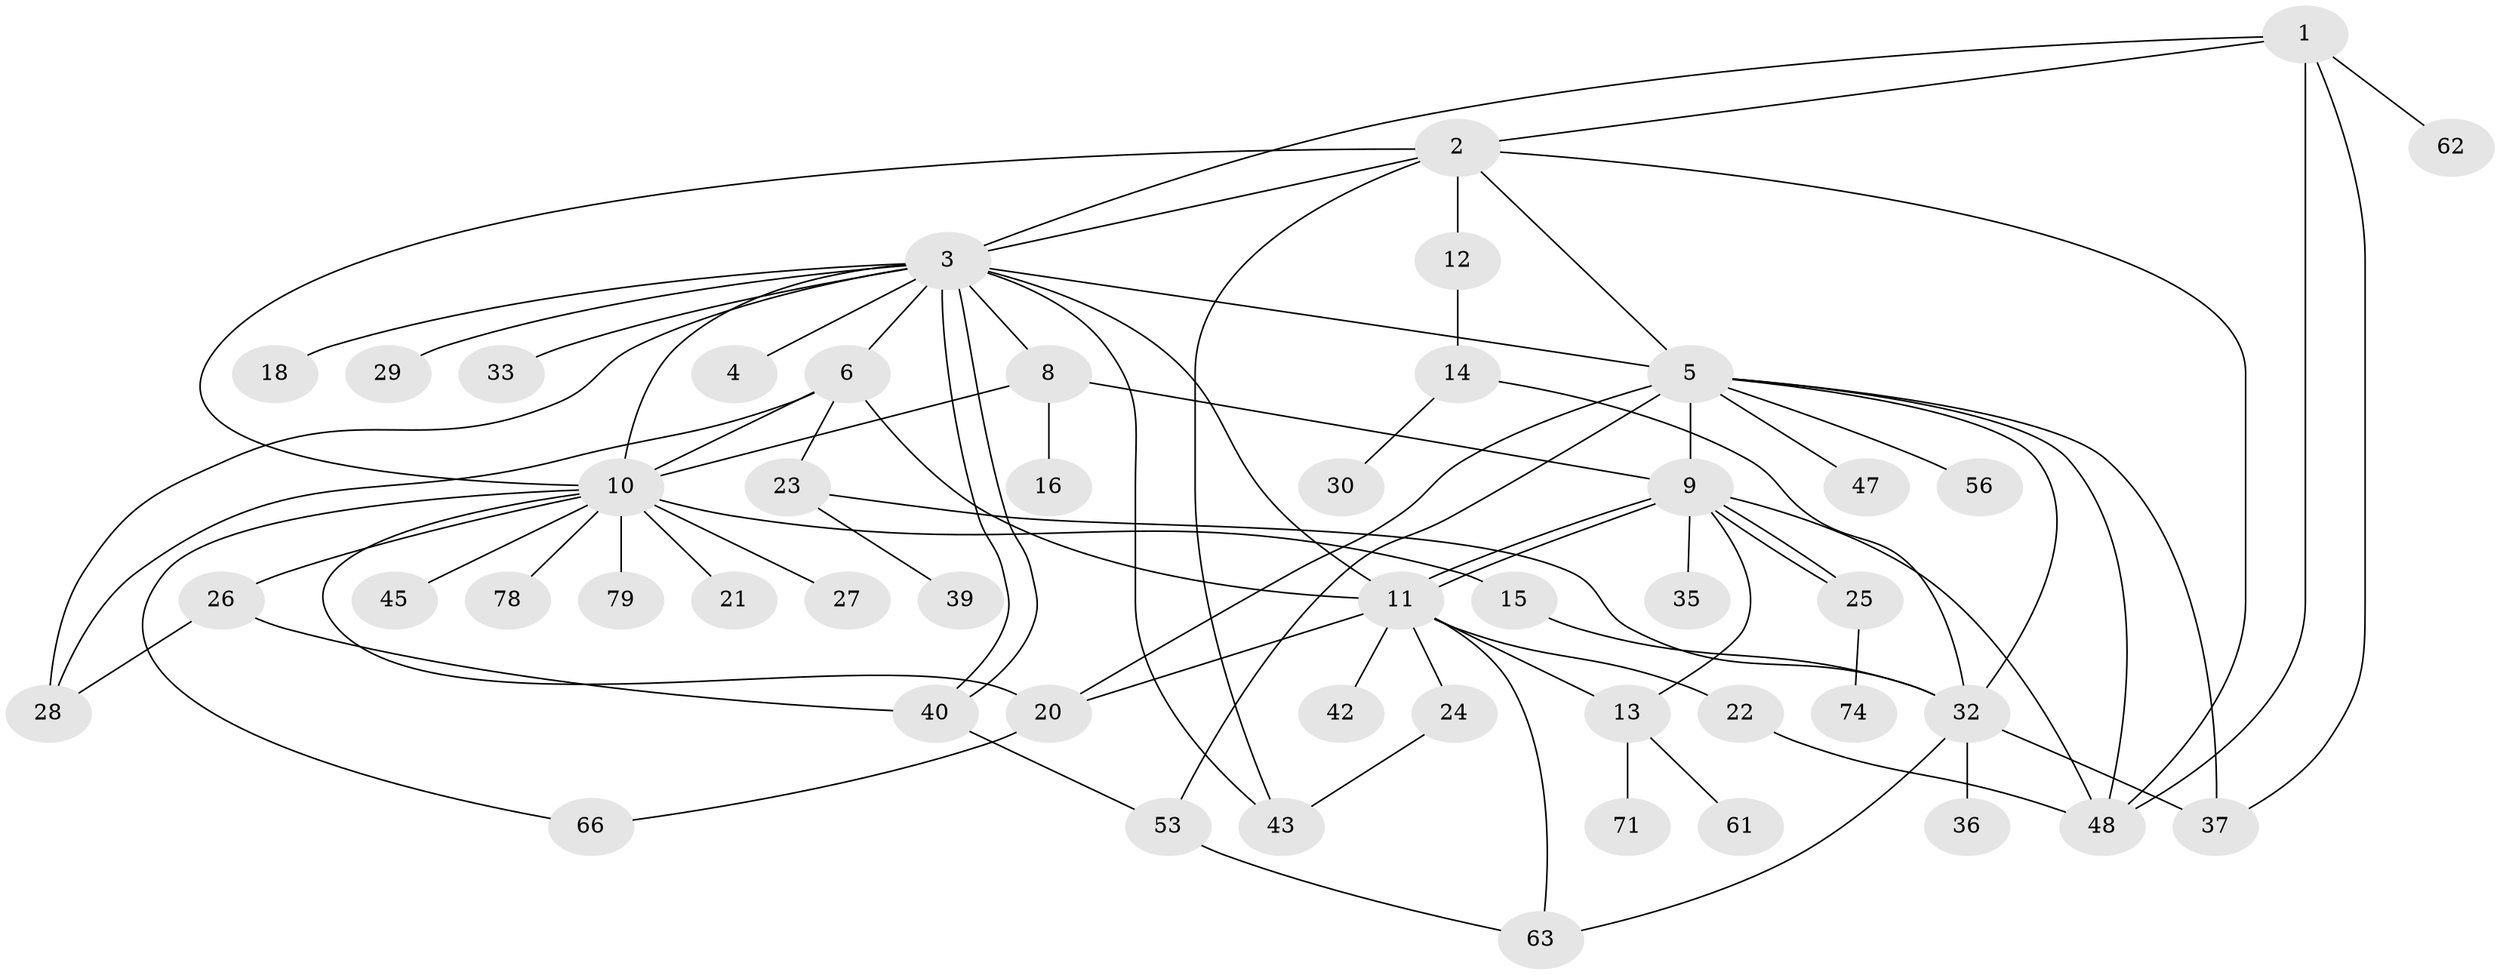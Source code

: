 // original degree distribution, {6: 0.03614457831325301, 5: 0.060240963855421686, 20: 0.012048192771084338, 1: 0.4578313253012048, 9: 0.024096385542168676, 8: 0.012048192771084338, 11: 0.012048192771084338, 10: 0.012048192771084338, 2: 0.18072289156626506, 4: 0.024096385542168676, 3: 0.1566265060240964, 7: 0.012048192771084338}
// Generated by graph-tools (version 1.1) at 2025/18/03/04/25 18:18:13]
// undirected, 49 vertices, 80 edges
graph export_dot {
graph [start="1"]
  node [color=gray90,style=filled];
  1 [super="+51"];
  2 [super="+50"];
  3 [super="+41+60+70+77"];
  4;
  5 [super="+7+31+52+80+17"];
  6;
  8 [super="+49+73"];
  9;
  10 [super="+19+44"];
  11;
  12;
  13;
  14;
  15;
  16;
  18;
  20;
  21;
  22 [super="+38"];
  23;
  24;
  25;
  26;
  27;
  28;
  29;
  30;
  32 [super="+65+57+34"];
  33;
  35 [super="+64"];
  36;
  37;
  39;
  40 [super="+83+75+54"];
  42;
  43 [super="+59"];
  45;
  47;
  48;
  53;
  56;
  61;
  62;
  63 [super="+68"];
  66;
  71;
  74;
  78;
  79;
  1 -- 2;
  1 -- 3;
  1 -- 37;
  1 -- 48;
  1 -- 62;
  2 -- 3;
  2 -- 12;
  2 -- 48;
  2 -- 10;
  2 -- 5;
  2 -- 43;
  3 -- 4;
  3 -- 5 [weight=2];
  3 -- 6;
  3 -- 8;
  3 -- 11;
  3 -- 18;
  3 -- 28;
  3 -- 29;
  3 -- 33;
  3 -- 40;
  3 -- 40;
  3 -- 43;
  3 -- 10;
  5 -- 56;
  5 -- 32;
  5 -- 48;
  5 -- 20;
  5 -- 53;
  5 -- 47;
  5 -- 37;
  5 -- 9;
  6 -- 10;
  6 -- 11;
  6 -- 23;
  6 -- 28;
  8 -- 9;
  8 -- 10;
  8 -- 16;
  9 -- 11;
  9 -- 11;
  9 -- 13;
  9 -- 25;
  9 -- 25;
  9 -- 35;
  9 -- 48;
  10 -- 15;
  10 -- 21;
  10 -- 45;
  10 -- 66;
  10 -- 78;
  10 -- 79;
  10 -- 26;
  10 -- 20;
  10 -- 27;
  11 -- 13;
  11 -- 20;
  11 -- 22;
  11 -- 24;
  11 -- 42;
  11 -- 63;
  12 -- 14;
  13 -- 61;
  13 -- 71;
  14 -- 30;
  14 -- 32;
  15 -- 32;
  20 -- 66;
  22 -- 48;
  23 -- 32;
  23 -- 39;
  24 -- 43;
  25 -- 74;
  26 -- 28;
  26 -- 40;
  32 -- 36;
  32 -- 37;
  32 -- 63;
  40 -- 53;
  53 -- 63;
}
